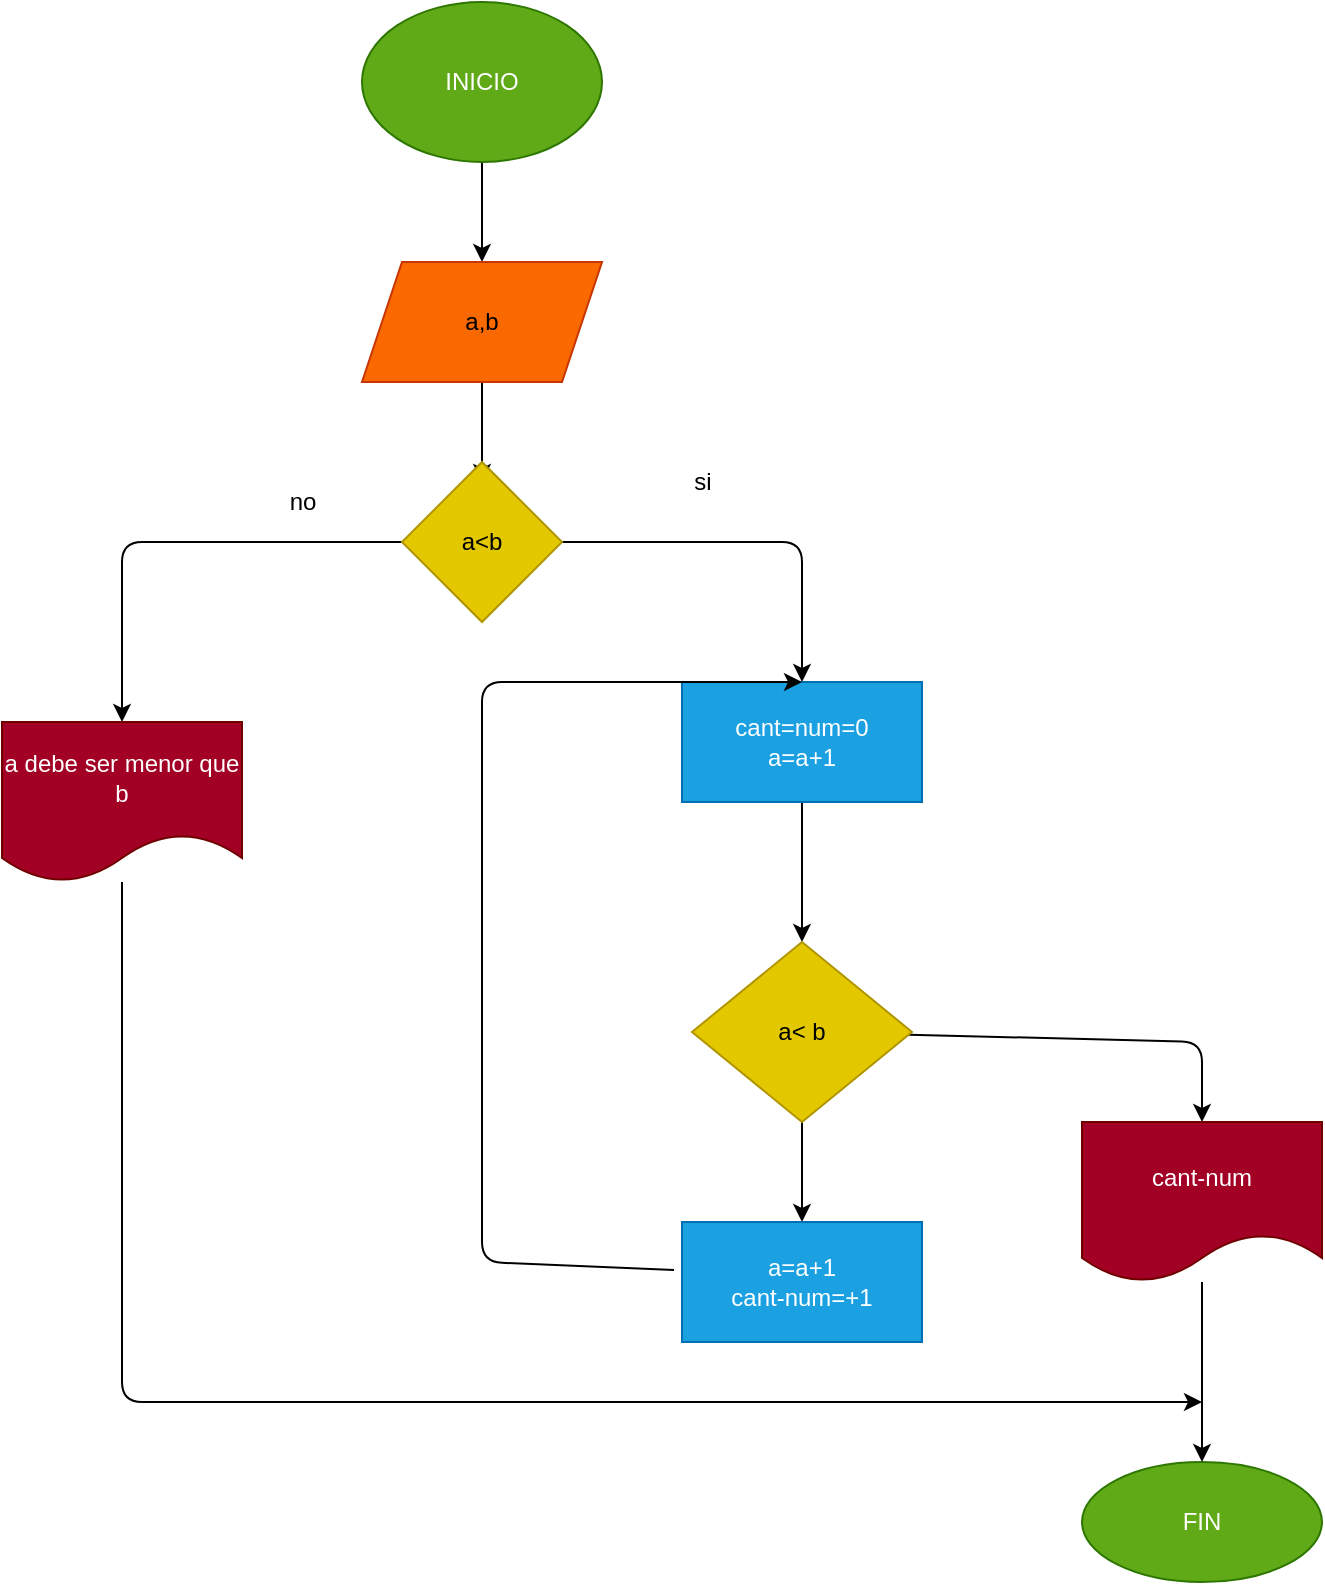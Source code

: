 <mxfile>
    <diagram id="HS_bDQGmGxZMlvxwtI1o" name="Página-1">
        <mxGraphModel dx="1477" dy="153" grid="1" gridSize="10" guides="1" tooltips="1" connect="1" arrows="1" fold="1" page="1" pageScale="1" pageWidth="827" pageHeight="1169" math="0" shadow="0">
            <root>
                <mxCell id="0"/>
                <mxCell id="1" parent="0"/>
                <mxCell id="5" value="" style="edgeStyle=none;html=1;" parent="1" source="3" edge="1">
                    <mxGeometry relative="1" as="geometry">
                        <mxPoint x="200" y="200" as="targetPoint"/>
                    </mxGeometry>
                </mxCell>
                <mxCell id="3" value="INICIO" style="ellipse;whiteSpace=wrap;html=1;fillColor=#60a917;fontColor=#ffffff;strokeColor=#2D7600;" parent="1" vertex="1">
                    <mxGeometry x="140" y="70" width="120" height="80" as="geometry"/>
                </mxCell>
                <mxCell id="7" value="" style="edgeStyle=none;html=1;" parent="1" edge="1">
                    <mxGeometry relative="1" as="geometry">
                        <mxPoint x="200" y="260" as="sourcePoint"/>
                        <mxPoint x="200" y="310" as="targetPoint"/>
                    </mxGeometry>
                </mxCell>
                <mxCell id="9" value="a,b" style="shape=parallelogram;perimeter=parallelogramPerimeter;whiteSpace=wrap;html=1;fixedSize=1;fillColor=#fa6800;fontColor=#000000;strokeColor=#C73500;" parent="1" vertex="1">
                    <mxGeometry x="140" y="200" width="120" height="60" as="geometry"/>
                </mxCell>
                <mxCell id="21" value="" style="edgeStyle=none;html=1;" parent="1" source="12" target="20" edge="1">
                    <mxGeometry relative="1" as="geometry">
                        <Array as="points">
                            <mxPoint x="60" y="340"/>
                            <mxPoint x="20" y="340"/>
                        </Array>
                    </mxGeometry>
                </mxCell>
                <mxCell id="24" value="" style="edgeStyle=none;html=1;" parent="1" source="12" edge="1">
                    <mxGeometry relative="1" as="geometry">
                        <mxPoint x="360" y="410" as="targetPoint"/>
                        <Array as="points">
                            <mxPoint x="360" y="340"/>
                        </Array>
                    </mxGeometry>
                </mxCell>
                <mxCell id="12" value="a&amp;lt;b" style="rhombus;whiteSpace=wrap;html=1;fillColor=#e3c800;fontColor=#000000;strokeColor=#B09500;" parent="1" vertex="1">
                    <mxGeometry x="160" y="300" width="80" height="80" as="geometry"/>
                </mxCell>
                <mxCell id="27" value="" style="edgeStyle=none;html=1;" parent="1" source="19" target="26" edge="1">
                    <mxGeometry relative="1" as="geometry"/>
                </mxCell>
                <mxCell id="19" value="cant=num=0&lt;br&gt;a=a+1" style="rounded=0;whiteSpace=wrap;html=1;fillColor=#1ba1e2;fontColor=#ffffff;strokeColor=#006EAF;" parent="1" vertex="1">
                    <mxGeometry x="300" y="410" width="120" height="60" as="geometry"/>
                </mxCell>
                <mxCell id="33" value="" style="edgeStyle=none;html=1;" parent="1" source="20" edge="1">
                    <mxGeometry relative="1" as="geometry">
                        <mxPoint x="560" y="770" as="targetPoint"/>
                        <Array as="points">
                            <mxPoint x="20" y="770"/>
                        </Array>
                    </mxGeometry>
                </mxCell>
                <mxCell id="20" value="a debe ser menor que b" style="shape=document;whiteSpace=wrap;html=1;boundedLbl=1;fillColor=#a20025;fontColor=#ffffff;strokeColor=#6F0000;" parent="1" vertex="1">
                    <mxGeometry x="-40" y="430" width="120" height="80" as="geometry"/>
                </mxCell>
                <mxCell id="22" value="no" style="text;html=1;align=center;verticalAlign=middle;resizable=0;points=[];autosize=1;strokeColor=none;fillColor=none;" parent="1" vertex="1">
                    <mxGeometry x="95" y="310" width="30" height="20" as="geometry"/>
                </mxCell>
                <mxCell id="25" value="si" style="text;html=1;align=center;verticalAlign=middle;resizable=0;points=[];autosize=1;strokeColor=none;fillColor=none;" parent="1" vertex="1">
                    <mxGeometry x="300" y="300" width="20" height="20" as="geometry"/>
                </mxCell>
                <mxCell id="29" value="" style="edgeStyle=none;html=1;" parent="1" source="26" target="28" edge="1">
                    <mxGeometry relative="1" as="geometry">
                        <Array as="points">
                            <mxPoint x="560" y="590"/>
                        </Array>
                    </mxGeometry>
                </mxCell>
                <mxCell id="35" value="" style="edgeStyle=none;html=1;" parent="1" source="26" target="34" edge="1">
                    <mxGeometry relative="1" as="geometry"/>
                </mxCell>
                <mxCell id="26" value="a&amp;lt; b" style="rhombus;whiteSpace=wrap;html=1;rounded=0;fillColor=#e3c800;fontColor=#000000;strokeColor=#B09500;" parent="1" vertex="1">
                    <mxGeometry x="305" y="540" width="110" height="90" as="geometry"/>
                </mxCell>
                <mxCell id="31" value="" style="edgeStyle=none;html=1;" parent="1" source="28" target="30" edge="1">
                    <mxGeometry relative="1" as="geometry"/>
                </mxCell>
                <mxCell id="28" value="cant-num" style="shape=document;whiteSpace=wrap;html=1;boundedLbl=1;rounded=0;fillColor=#a20025;fontColor=#ffffff;strokeColor=#6F0000;" parent="1" vertex="1">
                    <mxGeometry x="500" y="630" width="120" height="80" as="geometry"/>
                </mxCell>
                <mxCell id="30" value="FIN" style="ellipse;whiteSpace=wrap;html=1;rounded=0;fillColor=#60a917;fontColor=#ffffff;strokeColor=#2D7600;" parent="1" vertex="1">
                    <mxGeometry x="500" y="800" width="120" height="60" as="geometry"/>
                </mxCell>
                <mxCell id="37" value="" style="edgeStyle=none;html=1;exitX=-0.033;exitY=0.4;exitDx=0;exitDy=0;exitPerimeter=0;entryX=0.5;entryY=0;entryDx=0;entryDy=0;" parent="1" source="34" target="19" edge="1">
                    <mxGeometry relative="1" as="geometry">
                        <mxPoint x="230" y="700" as="sourcePoint"/>
                        <mxPoint x="360" y="400" as="targetPoint"/>
                        <Array as="points">
                            <mxPoint x="200" y="700"/>
                            <mxPoint x="200" y="410"/>
                        </Array>
                    </mxGeometry>
                </mxCell>
                <mxCell id="34" value="a=a+1&lt;br&gt;cant-num=+1" style="whiteSpace=wrap;html=1;rounded=0;fillColor=#1ba1e2;fontColor=#ffffff;strokeColor=#006EAF;" parent="1" vertex="1">
                    <mxGeometry x="300" y="680" width="120" height="60" as="geometry"/>
                </mxCell>
            </root>
        </mxGraphModel>
    </diagram>
</mxfile>